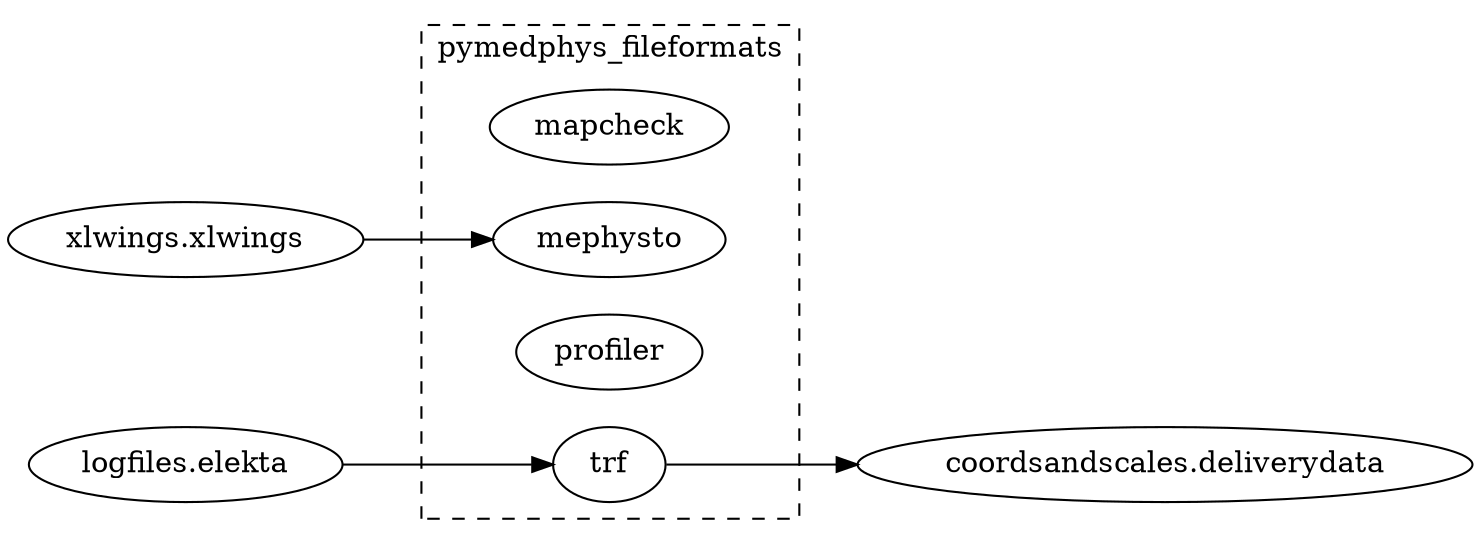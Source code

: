 
        strict digraph  {
            graph [ordering="out"];
            rankdir = LR;
            subgraph cluster_0 {
                "pymedphys_fileformats.mapcheck";
"pymedphys_fileformats.mephysto";
"pymedphys_fileformats.profiler";
"pymedphys_fileformats.trf";

                label = "pymedphys_fileformats";
                style = dashed;
                
            { rank = same; "pymedphys_fileformats.mapcheck"; "pymedphys_fileformats.mephysto"; "pymedphys_fileformats.profiler"; "pymedphys_fileformats.trf"; }
            
            }
            "pymedphys_fileformats.mapcheck" [label="mapcheck"];
"pymedphys_xlwings.xlwings" [label="xlwings.xlwings"];
"pymedphys_fileformats.trf" [label="trf"];
"pymedphys_fileformats.profiler" [label="profiler"];
"pymedphys_coordsandscales.deliverydata" [label="coordsandscales.deliverydata"];
"pymedphys_logfiles.elekta" [label="logfiles.elekta"];
"pymedphys_fileformats.mephysto" [label="mephysto"];

            { rank = same; "pymedphys_logfiles.elekta"; "pymedphys_xlwings.xlwings"; }
{ rank = same; "pymedphys_coordsandscales.deliverydata"; }

            "pymedphys_xlwings.xlwings" -> "pymedphys_fileformats.mephysto";
"pymedphys_fileformats.trf" -> "pymedphys_coordsandscales.deliverydata";
"pymedphys_logfiles.elekta" -> "pymedphys_fileformats.trf";

        }
    